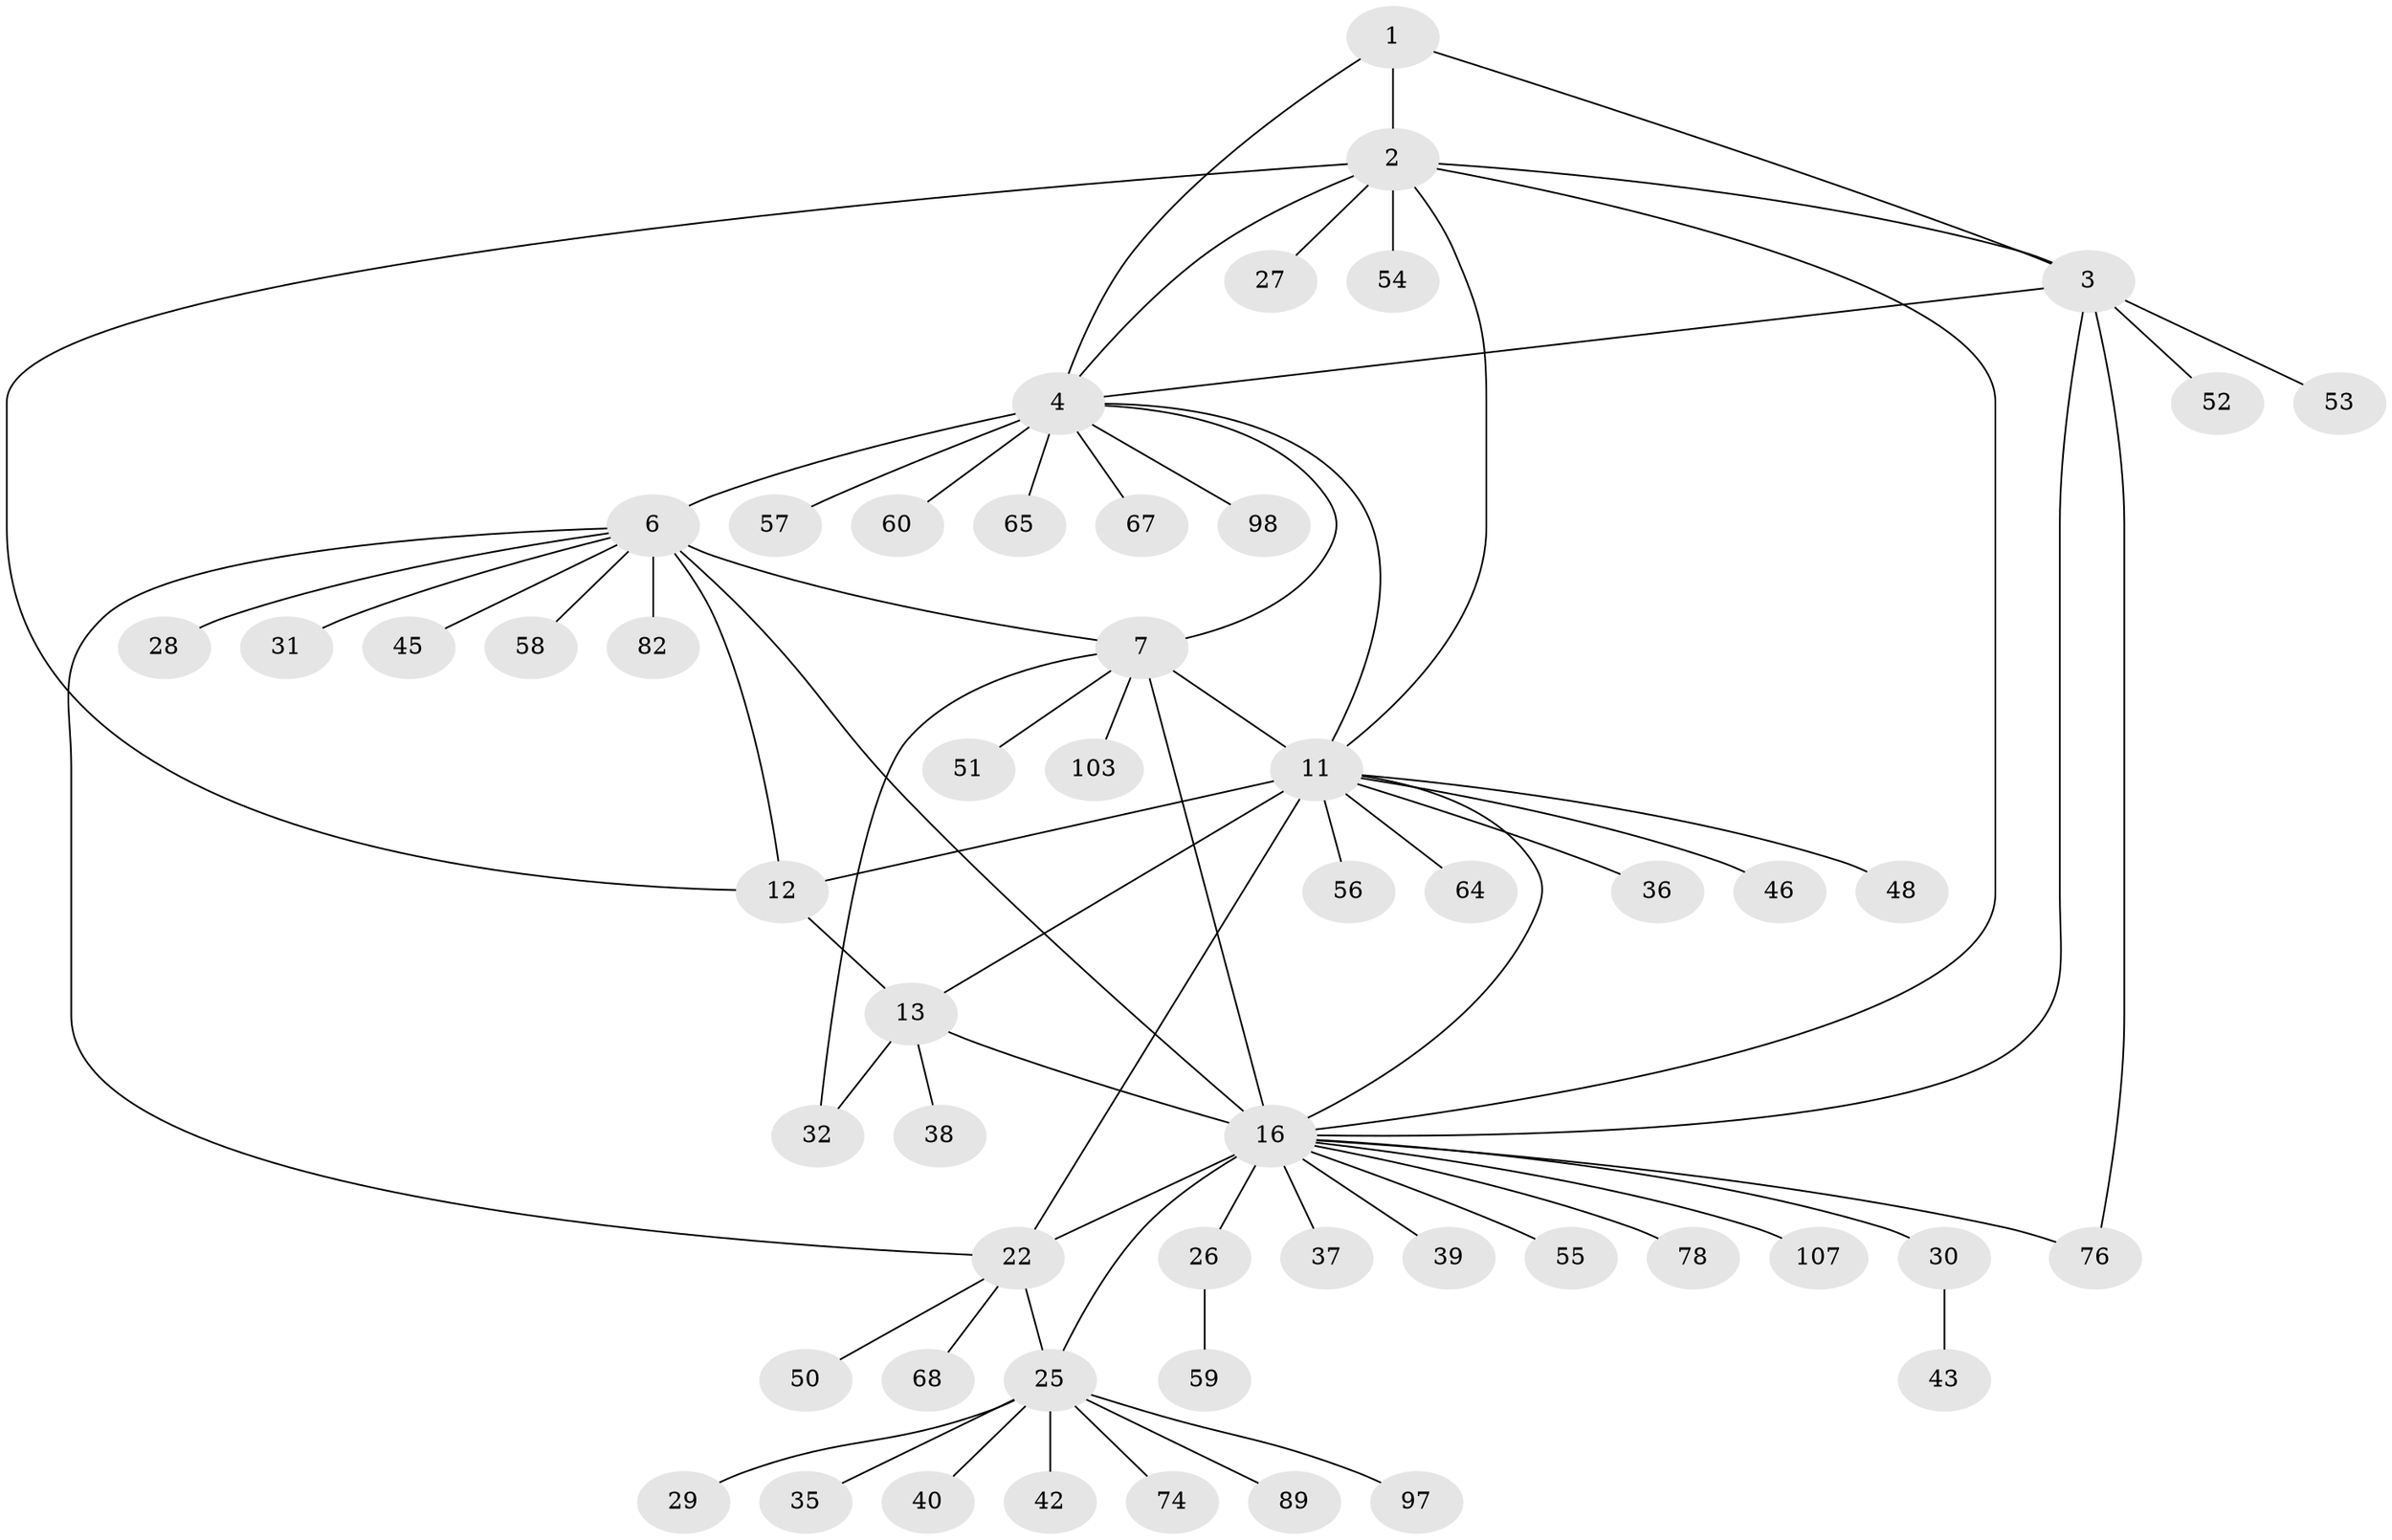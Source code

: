 // original degree distribution, {4: 0.045871559633027525, 12: 0.01834862385321101, 7: 0.03669724770642202, 9: 0.03669724770642202, 5: 0.027522935779816515, 6: 0.027522935779816515, 10: 0.01834862385321101, 8: 0.01834862385321101, 11: 0.01834862385321101, 2: 0.1743119266055046, 1: 0.5504587155963303, 3: 0.027522935779816515}
// Generated by graph-tools (version 1.1) at 2025/15/03/09/25 04:15:57]
// undirected, 54 vertices, 72 edges
graph export_dot {
graph [start="1"]
  node [color=gray90,style=filled];
  1;
  2 [super="+108+63+5+44"];
  3 [super="+41"];
  4 [super="+8+33"];
  6 [super="+10+9"];
  7 [super="+19"];
  11 [super="+62+105+72+69+47+14"];
  12 [super="+15"];
  13 [super="+93"];
  16 [super="+18+94+17+66"];
  22 [super="+23"];
  25;
  26;
  27;
  28;
  29;
  30 [super="+96"];
  31 [super="+90"];
  32 [super="+61"];
  35;
  36 [super="+49"];
  37 [super="+95"];
  38;
  39;
  40;
  42;
  43;
  45 [super="+106"];
  46;
  48;
  50;
  51 [super="+91"];
  52;
  53 [super="+102"];
  54;
  55;
  56;
  57;
  58;
  59;
  60;
  64;
  65 [super="+70"];
  67;
  68;
  74;
  76;
  78;
  82;
  89;
  97;
  98;
  103;
  107;
  1 -- 2 [weight=2];
  1 -- 3;
  1 -- 4;
  2 -- 3 [weight=2];
  2 -- 4 [weight=2];
  2 -- 12;
  2 -- 27;
  2 -- 54;
  2 -- 16;
  2 -- 11;
  3 -- 4;
  3 -- 16;
  3 -- 76;
  3 -- 52;
  3 -- 53;
  4 -- 60;
  4 -- 98;
  4 -- 65;
  4 -- 67;
  4 -- 6 [weight=3];
  4 -- 7;
  4 -- 57;
  4 -- 11;
  6 -- 7 [weight=3];
  6 -- 28;
  6 -- 82;
  6 -- 45;
  6 -- 58;
  6 -- 31;
  6 -- 22;
  6 -- 16 [weight=2];
  6 -- 12;
  7 -- 16 [weight=4];
  7 -- 32;
  7 -- 51;
  7 -- 103;
  7 -- 11;
  11 -- 12 [weight=4];
  11 -- 13 [weight=2];
  11 -- 36;
  11 -- 46;
  11 -- 56;
  11 -- 64;
  11 -- 48;
  11 -- 22;
  11 -- 16;
  12 -- 13 [weight=2];
  13 -- 38;
  13 -- 16;
  13 -- 32;
  16 -- 37;
  16 -- 22 [weight=4];
  16 -- 107;
  16 -- 76;
  16 -- 78;
  16 -- 25;
  16 -- 30;
  16 -- 55;
  16 -- 39;
  16 -- 26;
  22 -- 25 [weight=3];
  22 -- 50;
  22 -- 68;
  25 -- 29;
  25 -- 35;
  25 -- 40;
  25 -- 42;
  25 -- 74;
  25 -- 89;
  25 -- 97;
  26 -- 59;
  30 -- 43;
}
